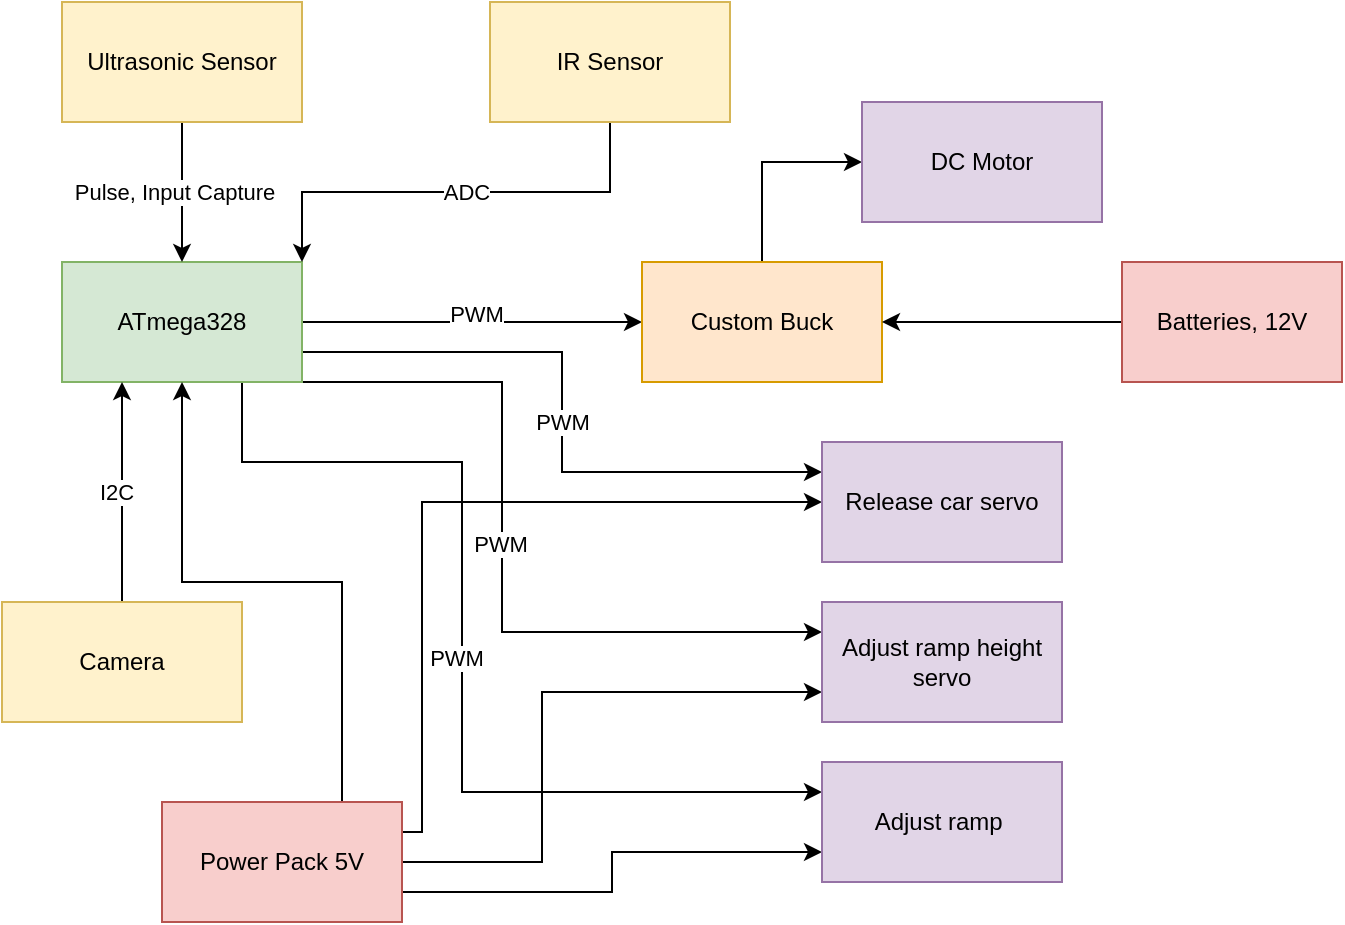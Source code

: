 <mxfile version="26.1.1">
  <diagram id="C5RBs43oDa-KdzZeNtuy" name="Page-1">
    <mxGraphModel dx="1199" dy="762" grid="1" gridSize="10" guides="1" tooltips="1" connect="1" arrows="1" fold="1" page="1" pageScale="1" pageWidth="827" pageHeight="1169" math="0" shadow="0">
      <root>
        <mxCell id="WIyWlLk6GJQsqaUBKTNV-0" />
        <mxCell id="WIyWlLk6GJQsqaUBKTNV-1" parent="WIyWlLk6GJQsqaUBKTNV-0" />
        <mxCell id="Jz8lrj1UflUqtzo1-eNt-3" style="edgeStyle=orthogonalEdgeStyle;rounded=0;orthogonalLoop=1;jettySize=auto;html=1;exitX=1;exitY=0.5;exitDx=0;exitDy=0;entryX=0;entryY=0.5;entryDx=0;entryDy=0;" parent="WIyWlLk6GJQsqaUBKTNV-1" source="Jz8lrj1UflUqtzo1-eNt-1" target="Jz8lrj1UflUqtzo1-eNt-2" edge="1">
          <mxGeometry relative="1" as="geometry" />
        </mxCell>
        <mxCell id="Jz8lrj1UflUqtzo1-eNt-4" value="&lt;div&gt;PWM&lt;/div&gt;&lt;div&gt;&lt;br&gt;&lt;/div&gt;" style="edgeLabel;html=1;align=center;verticalAlign=middle;resizable=0;points=[];" parent="Jz8lrj1UflUqtzo1-eNt-3" vertex="1" connectable="0">
          <mxGeometry x="0.019" y="-3" relative="1" as="geometry">
            <mxPoint as="offset" />
          </mxGeometry>
        </mxCell>
        <mxCell id="ns45NZVY-JtJUFJJEqJq-4" style="edgeStyle=orthogonalEdgeStyle;rounded=0;orthogonalLoop=1;jettySize=auto;html=1;exitX=1;exitY=0.75;exitDx=0;exitDy=0;entryX=0;entryY=0.25;entryDx=0;entryDy=0;" edge="1" parent="WIyWlLk6GJQsqaUBKTNV-1" source="Jz8lrj1UflUqtzo1-eNt-1" target="Jz8lrj1UflUqtzo1-eNt-21">
          <mxGeometry relative="1" as="geometry" />
        </mxCell>
        <mxCell id="ns45NZVY-JtJUFJJEqJq-5" value="&lt;div&gt;PWM&lt;/div&gt;" style="edgeLabel;html=1;align=center;verticalAlign=middle;resizable=0;points=[];" vertex="1" connectable="0" parent="ns45NZVY-JtJUFJJEqJq-4">
          <mxGeometry x="0.031" relative="1" as="geometry">
            <mxPoint as="offset" />
          </mxGeometry>
        </mxCell>
        <mxCell id="ns45NZVY-JtJUFJJEqJq-7" style="edgeStyle=orthogonalEdgeStyle;rounded=0;orthogonalLoop=1;jettySize=auto;html=1;exitX=1;exitY=1;exitDx=0;exitDy=0;entryX=0;entryY=0.25;entryDx=0;entryDy=0;" edge="1" parent="WIyWlLk6GJQsqaUBKTNV-1" source="Jz8lrj1UflUqtzo1-eNt-1" target="Jz8lrj1UflUqtzo1-eNt-23">
          <mxGeometry relative="1" as="geometry">
            <Array as="points">
              <mxPoint x="360" y="250" />
              <mxPoint x="360" y="375" />
            </Array>
          </mxGeometry>
        </mxCell>
        <mxCell id="ns45NZVY-JtJUFJJEqJq-8" value="&lt;div&gt;PWM&lt;/div&gt;" style="edgeLabel;html=1;align=center;verticalAlign=middle;resizable=0;points=[];" vertex="1" connectable="0" parent="ns45NZVY-JtJUFJJEqJq-7">
          <mxGeometry x="-0.06" y="-1" relative="1" as="geometry">
            <mxPoint as="offset" />
          </mxGeometry>
        </mxCell>
        <mxCell id="ns45NZVY-JtJUFJJEqJq-9" style="edgeStyle=orthogonalEdgeStyle;rounded=0;orthogonalLoop=1;jettySize=auto;html=1;exitX=0.75;exitY=1;exitDx=0;exitDy=0;entryX=0;entryY=0.25;entryDx=0;entryDy=0;" edge="1" parent="WIyWlLk6GJQsqaUBKTNV-1" source="Jz8lrj1UflUqtzo1-eNt-1" target="Jz8lrj1UflUqtzo1-eNt-24">
          <mxGeometry relative="1" as="geometry">
            <Array as="points">
              <mxPoint x="230" y="290" />
              <mxPoint x="340" y="290" />
              <mxPoint x="340" y="455" />
            </Array>
          </mxGeometry>
        </mxCell>
        <mxCell id="ns45NZVY-JtJUFJJEqJq-10" value="&lt;div&gt;PWM&lt;/div&gt;" style="edgeLabel;html=1;align=center;verticalAlign=middle;resizable=0;points=[];" vertex="1" connectable="0" parent="ns45NZVY-JtJUFJJEqJq-9">
          <mxGeometry x="0.002" y="-3" relative="1" as="geometry">
            <mxPoint as="offset" />
          </mxGeometry>
        </mxCell>
        <mxCell id="Jz8lrj1UflUqtzo1-eNt-1" value="ATmega328" style="rounded=0;whiteSpace=wrap;html=1;fillColor=#d5e8d4;strokeColor=#82b366;" parent="WIyWlLk6GJQsqaUBKTNV-1" vertex="1">
          <mxGeometry x="140" y="190" width="120" height="60" as="geometry" />
        </mxCell>
        <mxCell id="ns45NZVY-JtJUFJJEqJq-15" style="edgeStyle=orthogonalEdgeStyle;rounded=0;orthogonalLoop=1;jettySize=auto;html=1;exitX=0.5;exitY=0;exitDx=0;exitDy=0;entryX=0;entryY=0.5;entryDx=0;entryDy=0;" edge="1" parent="WIyWlLk6GJQsqaUBKTNV-1" source="Jz8lrj1UflUqtzo1-eNt-2" target="ns45NZVY-JtJUFJJEqJq-14">
          <mxGeometry relative="1" as="geometry" />
        </mxCell>
        <mxCell id="Jz8lrj1UflUqtzo1-eNt-2" value="Custom Buck" style="rounded=0;whiteSpace=wrap;html=1;fillColor=#ffe6cc;strokeColor=#d79b00;" parent="WIyWlLk6GJQsqaUBKTNV-1" vertex="1">
          <mxGeometry x="430" y="190" width="120" height="60" as="geometry" />
        </mxCell>
        <mxCell id="Jz8lrj1UflUqtzo1-eNt-6" style="edgeStyle=orthogonalEdgeStyle;rounded=0;orthogonalLoop=1;jettySize=auto;html=1;exitX=0;exitY=0.5;exitDx=0;exitDy=0;entryX=1;entryY=0.5;entryDx=0;entryDy=0;" parent="WIyWlLk6GJQsqaUBKTNV-1" source="Jz8lrj1UflUqtzo1-eNt-5" target="Jz8lrj1UflUqtzo1-eNt-2" edge="1">
          <mxGeometry relative="1" as="geometry" />
        </mxCell>
        <mxCell id="Jz8lrj1UflUqtzo1-eNt-5" value="Batteries, 12V" style="rounded=0;whiteSpace=wrap;html=1;fillColor=#f8cecc;strokeColor=#b85450;" parent="WIyWlLk6GJQsqaUBKTNV-1" vertex="1">
          <mxGeometry x="670" y="190" width="110" height="60" as="geometry" />
        </mxCell>
        <mxCell id="Jz8lrj1UflUqtzo1-eNt-9" style="edgeStyle=orthogonalEdgeStyle;rounded=0;orthogonalLoop=1;jettySize=auto;html=1;exitX=0.5;exitY=0;exitDx=0;exitDy=0;entryX=0.25;entryY=1;entryDx=0;entryDy=0;" parent="WIyWlLk6GJQsqaUBKTNV-1" source="Jz8lrj1UflUqtzo1-eNt-8" target="Jz8lrj1UflUqtzo1-eNt-1" edge="1">
          <mxGeometry relative="1" as="geometry">
            <mxPoint x="150" y="270" as="targetPoint" />
          </mxGeometry>
        </mxCell>
        <mxCell id="Jz8lrj1UflUqtzo1-eNt-20" value="I2C" style="edgeLabel;html=1;align=center;verticalAlign=middle;resizable=0;points=[];" parent="Jz8lrj1UflUqtzo1-eNt-9" vertex="1" connectable="0">
          <mxGeometry x="0.004" y="3" relative="1" as="geometry">
            <mxPoint as="offset" />
          </mxGeometry>
        </mxCell>
        <mxCell id="Jz8lrj1UflUqtzo1-eNt-8" value="Camera" style="rounded=0;whiteSpace=wrap;html=1;fillColor=#fff2cc;strokeColor=#d6b656;" parent="WIyWlLk6GJQsqaUBKTNV-1" vertex="1">
          <mxGeometry x="110" y="360" width="120" height="60" as="geometry" />
        </mxCell>
        <mxCell id="Jz8lrj1UflUqtzo1-eNt-11" style="edgeStyle=orthogonalEdgeStyle;rounded=0;orthogonalLoop=1;jettySize=auto;html=1;exitX=0.5;exitY=1;exitDx=0;exitDy=0;entryX=0.5;entryY=0;entryDx=0;entryDy=0;" parent="WIyWlLk6GJQsqaUBKTNV-1" source="Jz8lrj1UflUqtzo1-eNt-10" target="Jz8lrj1UflUqtzo1-eNt-1" edge="1">
          <mxGeometry relative="1" as="geometry" />
        </mxCell>
        <mxCell id="Jz8lrj1UflUqtzo1-eNt-22" value="&lt;div&gt;Pulse, Input Capture&lt;/div&gt;" style="edgeLabel;html=1;align=center;verticalAlign=middle;resizable=0;points=[];" parent="Jz8lrj1UflUqtzo1-eNt-11" vertex="1" connectable="0">
          <mxGeometry x="-0.006" y="-4" relative="1" as="geometry">
            <mxPoint as="offset" />
          </mxGeometry>
        </mxCell>
        <mxCell id="Jz8lrj1UflUqtzo1-eNt-10" value="Ultrasonic Sensor" style="rounded=0;whiteSpace=wrap;html=1;fillColor=#fff2cc;strokeColor=#d6b656;" parent="WIyWlLk6GJQsqaUBKTNV-1" vertex="1">
          <mxGeometry x="140" y="60" width="120" height="60" as="geometry" />
        </mxCell>
        <mxCell id="Jz8lrj1UflUqtzo1-eNt-13" style="edgeStyle=orthogonalEdgeStyle;rounded=0;orthogonalLoop=1;jettySize=auto;html=1;exitX=0.5;exitY=1;exitDx=0;exitDy=0;entryX=1;entryY=0;entryDx=0;entryDy=0;" parent="WIyWlLk6GJQsqaUBKTNV-1" source="Jz8lrj1UflUqtzo1-eNt-12" target="Jz8lrj1UflUqtzo1-eNt-1" edge="1">
          <mxGeometry relative="1" as="geometry" />
        </mxCell>
        <mxCell id="Jz8lrj1UflUqtzo1-eNt-30" value="ADC" style="edgeLabel;html=1;align=center;verticalAlign=middle;resizable=0;points=[];" parent="Jz8lrj1UflUqtzo1-eNt-13" vertex="1" connectable="0">
          <mxGeometry x="-0.043" relative="1" as="geometry">
            <mxPoint as="offset" />
          </mxGeometry>
        </mxCell>
        <mxCell id="Jz8lrj1UflUqtzo1-eNt-12" value="IR Sensor" style="rounded=0;whiteSpace=wrap;html=1;fillColor=#fff2cc;strokeColor=#d6b656;" parent="WIyWlLk6GJQsqaUBKTNV-1" vertex="1">
          <mxGeometry x="354" y="60" width="120" height="60" as="geometry" />
        </mxCell>
        <mxCell id="ns45NZVY-JtJUFJJEqJq-3" style="edgeStyle=orthogonalEdgeStyle;rounded=0;orthogonalLoop=1;jettySize=auto;html=1;exitX=0.25;exitY=0;exitDx=0;exitDy=0;entryX=0.5;entryY=1;entryDx=0;entryDy=0;" edge="1" parent="WIyWlLk6GJQsqaUBKTNV-1" source="Jz8lrj1UflUqtzo1-eNt-17" target="Jz8lrj1UflUqtzo1-eNt-1">
          <mxGeometry relative="1" as="geometry">
            <Array as="points">
              <mxPoint x="280" y="350" />
              <mxPoint x="200" y="350" />
            </Array>
          </mxGeometry>
        </mxCell>
        <mxCell id="ns45NZVY-JtJUFJJEqJq-11" style="edgeStyle=orthogonalEdgeStyle;rounded=0;orthogonalLoop=1;jettySize=auto;html=1;exitX=1;exitY=0.75;exitDx=0;exitDy=0;entryX=0;entryY=0.75;entryDx=0;entryDy=0;" edge="1" parent="WIyWlLk6GJQsqaUBKTNV-1" source="Jz8lrj1UflUqtzo1-eNt-17" target="Jz8lrj1UflUqtzo1-eNt-24">
          <mxGeometry relative="1" as="geometry" />
        </mxCell>
        <mxCell id="ns45NZVY-JtJUFJJEqJq-12" style="edgeStyle=orthogonalEdgeStyle;rounded=0;orthogonalLoop=1;jettySize=auto;html=1;exitX=1;exitY=0.5;exitDx=0;exitDy=0;entryX=0;entryY=0.75;entryDx=0;entryDy=0;" edge="1" parent="WIyWlLk6GJQsqaUBKTNV-1" source="Jz8lrj1UflUqtzo1-eNt-17" target="Jz8lrj1UflUqtzo1-eNt-23">
          <mxGeometry relative="1" as="geometry">
            <Array as="points">
              <mxPoint x="380" y="490" />
              <mxPoint x="380" y="405" />
            </Array>
          </mxGeometry>
        </mxCell>
        <mxCell id="ns45NZVY-JtJUFJJEqJq-13" style="edgeStyle=orthogonalEdgeStyle;rounded=0;orthogonalLoop=1;jettySize=auto;html=1;exitX=1;exitY=0.25;exitDx=0;exitDy=0;entryX=0;entryY=0.5;entryDx=0;entryDy=0;" edge="1" parent="WIyWlLk6GJQsqaUBKTNV-1" source="Jz8lrj1UflUqtzo1-eNt-17" target="Jz8lrj1UflUqtzo1-eNt-21">
          <mxGeometry relative="1" as="geometry">
            <Array as="points">
              <mxPoint x="320" y="475" />
              <mxPoint x="320" y="310" />
            </Array>
          </mxGeometry>
        </mxCell>
        <mxCell id="Jz8lrj1UflUqtzo1-eNt-17" value="Power Pack 5V" style="rounded=0;whiteSpace=wrap;html=1;fillColor=#f8cecc;strokeColor=#b85450;" parent="WIyWlLk6GJQsqaUBKTNV-1" vertex="1">
          <mxGeometry x="190" y="460" width="120" height="60" as="geometry" />
        </mxCell>
        <mxCell id="Jz8lrj1UflUqtzo1-eNt-21" value="Release car servo" style="rounded=0;whiteSpace=wrap;html=1;fillColor=#e1d5e7;strokeColor=#9673a6;" parent="WIyWlLk6GJQsqaUBKTNV-1" vertex="1">
          <mxGeometry x="520" y="280" width="120" height="60" as="geometry" />
        </mxCell>
        <mxCell id="Jz8lrj1UflUqtzo1-eNt-23" value="Adjust ramp height servo" style="rounded=0;whiteSpace=wrap;html=1;fillColor=#e1d5e7;strokeColor=#9673a6;" parent="WIyWlLk6GJQsqaUBKTNV-1" vertex="1">
          <mxGeometry x="520" y="360" width="120" height="60" as="geometry" />
        </mxCell>
        <mxCell id="Jz8lrj1UflUqtzo1-eNt-24" value="Adjust ramp&amp;nbsp;" style="rounded=0;whiteSpace=wrap;html=1;fillColor=#e1d5e7;strokeColor=#9673a6;" parent="WIyWlLk6GJQsqaUBKTNV-1" vertex="1">
          <mxGeometry x="520" y="440" width="120" height="60" as="geometry" />
        </mxCell>
        <mxCell id="ns45NZVY-JtJUFJJEqJq-14" value="&lt;div&gt;DC Motor&lt;/div&gt;" style="rounded=0;whiteSpace=wrap;html=1;fillColor=#e1d5e7;strokeColor=#9673a6;" vertex="1" parent="WIyWlLk6GJQsqaUBKTNV-1">
          <mxGeometry x="540" y="110" width="120" height="60" as="geometry" />
        </mxCell>
      </root>
    </mxGraphModel>
  </diagram>
</mxfile>
